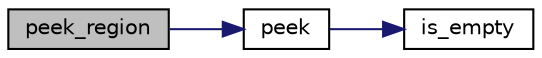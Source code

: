digraph "peek_region"
{
 // LATEX_PDF_SIZE
  edge [fontname="Helvetica",fontsize="10",labelfontname="Helvetica",labelfontsize="10"];
  node [fontname="Helvetica",fontsize="10",shape=record];
  rankdir="LR";
  Node1 [label="peek_region",height=0.2,width=0.4,color="black", fillcolor="grey75", style="filled", fontcolor="black",tooltip="Peeks at the top region of the stack without removing it."];
  Node1 -> Node2 [color="midnightblue",fontsize="10",style="solid",fontname="Helvetica"];
  Node2 [label="peek",height=0.2,width=0.4,color="black", fillcolor="white", style="filled",URL="$d3/dbb/stack_8c.html#a9cf0786f5f2fb0c4c025b7e9bb552881",tooltip="Peeks at the top value of the stack without popping it."];
  Node2 -> Node3 [color="midnightblue",fontsize="10",style="solid",fontname="Helvetica"];
  Node3 [label="is_empty",height=0.2,width=0.4,color="black", fillcolor="white", style="filled",URL="$d3/dbb/stack_8c.html#aeda5460a4306b1c90f61ac5bf8ba49bc",tooltip="Checks if the stack is empty."];
}
